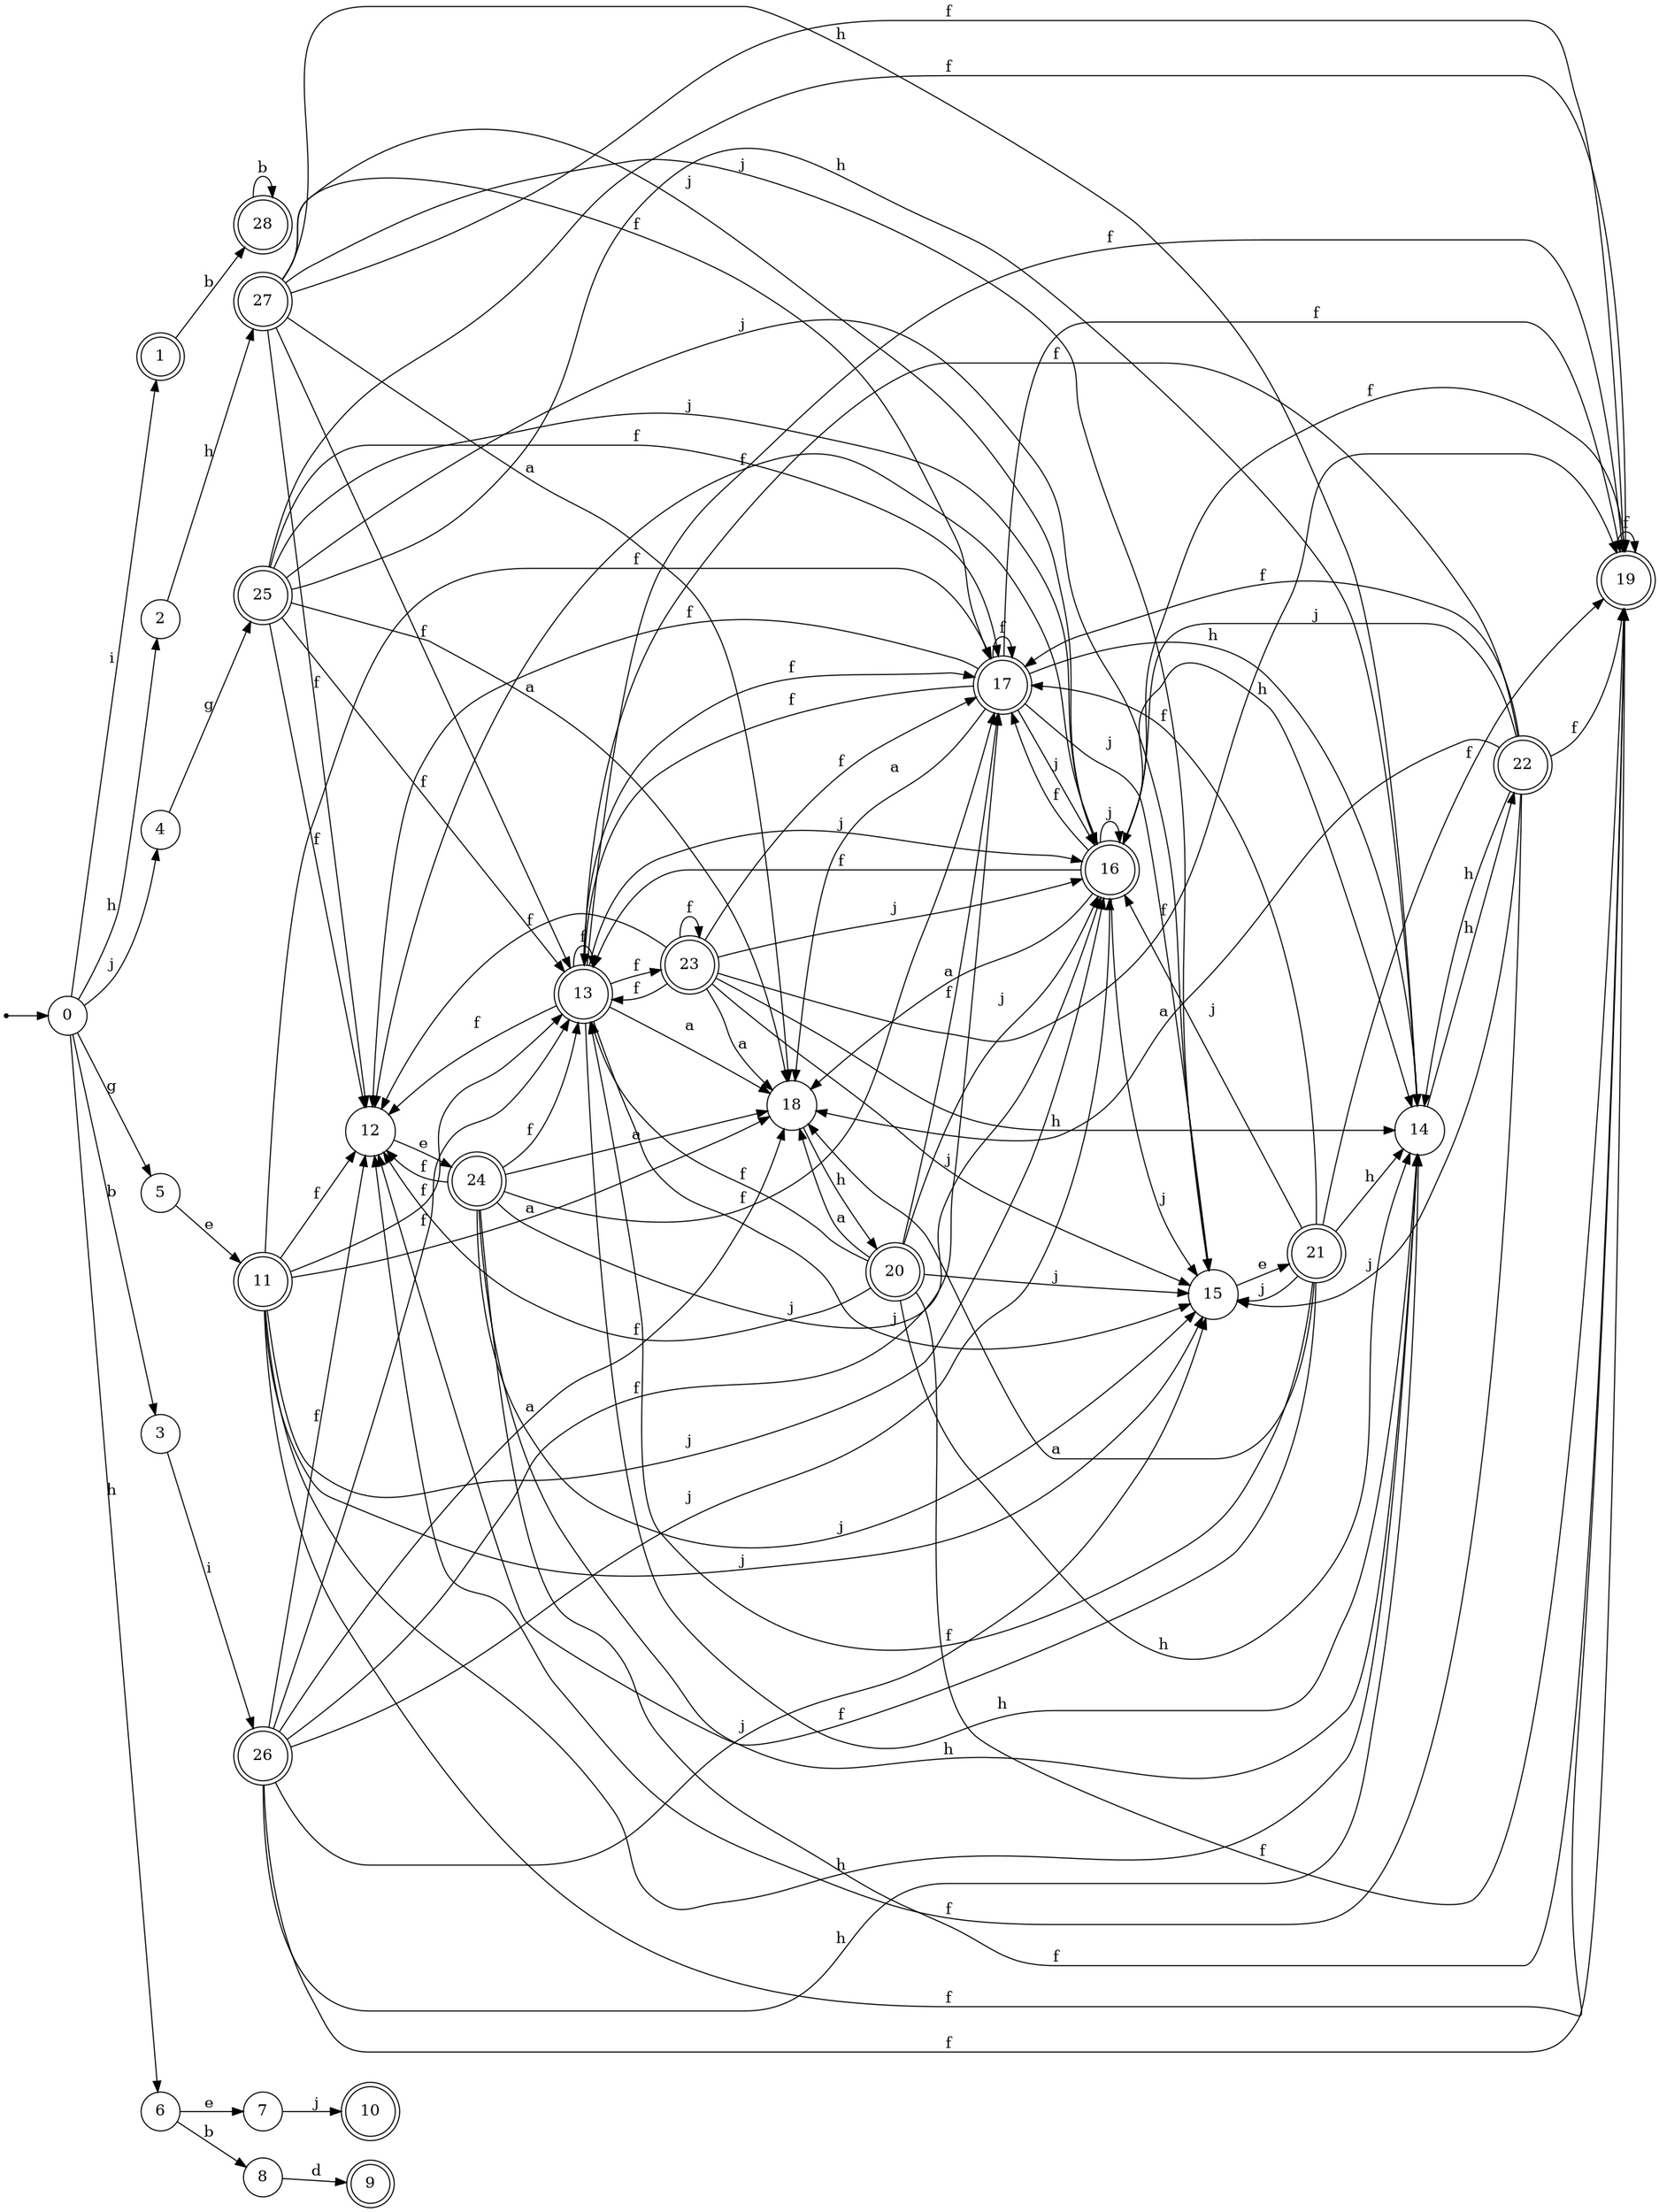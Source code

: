 digraph finite_state_machine {
rankdir=LR;
size="20,20";
node [shape = point]; "dummy0"
node [shape = circle]; "0";
"dummy0" -> "0";
node [shape = doublecircle]; "1";node [shape = circle]; "2";
node [shape = circle]; "3";
node [shape = circle]; "4";
node [shape = circle]; "5";
node [shape = circle]; "6";
node [shape = circle]; "7";
node [shape = circle]; "8";
node [shape = doublecircle]; "9";node [shape = doublecircle]; "10";node [shape = doublecircle]; "11";node [shape = circle]; "12";
node [shape = doublecircle]; "13";node [shape = circle]; "14";
node [shape = circle]; "15";
node [shape = doublecircle]; "16";node [shape = doublecircle]; "17";node [shape = circle]; "18";
node [shape = doublecircle]; "19";node [shape = doublecircle]; "20";node [shape = doublecircle]; "21";node [shape = doublecircle]; "22";node [shape = doublecircle]; "23";node [shape = doublecircle]; "24";node [shape = doublecircle]; "25";node [shape = doublecircle]; "26";node [shape = doublecircle]; "27";node [shape = doublecircle]; "28";"0" -> "1" [label = "i"];
 "0" -> "2" [label = "h"];
 "0" -> "6" [label = "h"];
 "0" -> "3" [label = "b"];
 "0" -> "4" [label = "j"];
 "0" -> "5" [label = "g"];
 "6" -> "7" [label = "e"];
 "6" -> "8" [label = "b"];
 "8" -> "9" [label = "d"];
 "7" -> "10" [label = "j"];
 "5" -> "11" [label = "e"];
 "11" -> "17" [label = "f"];
 "11" -> "19" [label = "f"];
 "11" -> "12" [label = "f"];
 "11" -> "13" [label = "f"];
 "11" -> "14" [label = "h"];
 "11" -> "16" [label = "j"];
 "11" -> "15" [label = "j"];
 "11" -> "18" [label = "a"];
 "19" -> "19" [label = "f"];
 "18" -> "20" [label = "h"];
 "20" -> "18" [label = "a"];
 "20" -> "17" [label = "f"];
 "20" -> "19" [label = "f"];
 "20" -> "12" [label = "f"];
 "20" -> "13" [label = "f"];
 "20" -> "14" [label = "h"];
 "20" -> "16" [label = "j"];
 "20" -> "15" [label = "j"];
 "17" -> "17" [label = "f"];
 "17" -> "19" [label = "f"];
 "17" -> "12" [label = "f"];
 "17" -> "13" [label = "f"];
 "17" -> "14" [label = "h"];
 "17" -> "16" [label = "j"];
 "17" -> "15" [label = "j"];
 "17" -> "18" [label = "a"];
 "16" -> "16" [label = "j"];
 "16" -> "15" [label = "j"];
 "16" -> "17" [label = "f"];
 "16" -> "19" [label = "f"];
 "16" -> "12" [label = "f"];
 "16" -> "13" [label = "f"];
 "16" -> "14" [label = "h"];
 "16" -> "18" [label = "a"];
 "15" -> "21" [label = "e"];
 "21" -> "16" [label = "j"];
 "21" -> "15" [label = "j"];
 "21" -> "17" [label = "f"];
 "21" -> "19" [label = "f"];
 "21" -> "12" [label = "f"];
 "21" -> "13" [label = "f"];
 "21" -> "14" [label = "h"];
 "21" -> "18" [label = "a"];
 "14" -> "22" [label = "h"];
 "22" -> "14" [label = "h"];
 "22" -> "17" [label = "f"];
 "22" -> "19" [label = "f"];
 "22" -> "12" [label = "f"];
 "22" -> "13" [label = "f"];
 "22" -> "16" [label = "j"];
 "22" -> "15" [label = "j"];
 "22" -> "18" [label = "a"];
 "13" -> "17" [label = "f"];
 "13" -> "19" [label = "f"];
 "13" -> "23" [label = "f"];
 "13" -> "12" [label = "f"];
 "13" -> "13" [label = "f"];
 "13" -> "14" [label = "h"];
 "13" -> "16" [label = "j"];
 "13" -> "15" [label = "j"];
 "13" -> "18" [label = "a"];
 "23" -> "17" [label = "f"];
 "23" -> "19" [label = "f"];
 "23" -> "23" [label = "f"];
 "23" -> "12" [label = "f"];
 "23" -> "13" [label = "f"];
 "23" -> "14" [label = "h"];
 "23" -> "16" [label = "j"];
 "23" -> "15" [label = "j"];
 "23" -> "18" [label = "a"];
 "12" -> "24" [label = "e"];
 "24" -> "17" [label = "f"];
 "24" -> "19" [label = "f"];
 "24" -> "12" [label = "f"];
 "24" -> "13" [label = "f"];
 "24" -> "14" [label = "h"];
 "24" -> "16" [label = "j"];
 "24" -> "15" [label = "j"];
 "24" -> "18" [label = "a"];
 "4" -> "25" [label = "g"];
 "25" -> "17" [label = "f"];
 "25" -> "19" [label = "f"];
 "25" -> "12" [label = "f"];
 "25" -> "13" [label = "f"];
 "25" -> "14" [label = "h"];
 "25" -> "16" [label = "j"];
 "25" -> "15" [label = "j"];
 "25" -> "18" [label = "a"];
 "3" -> "26" [label = "i"];
 "26" -> "17" [label = "f"];
 "26" -> "19" [label = "f"];
 "26" -> "12" [label = "f"];
 "26" -> "13" [label = "f"];
 "26" -> "14" [label = "h"];
 "26" -> "16" [label = "j"];
 "26" -> "15" [label = "j"];
 "26" -> "18" [label = "a"];
 "2" -> "27" [label = "h"];
 "27" -> "17" [label = "f"];
 "27" -> "19" [label = "f"];
 "27" -> "12" [label = "f"];
 "27" -> "13" [label = "f"];
 "27" -> "14" [label = "h"];
 "27" -> "16" [label = "j"];
 "27" -> "15" [label = "j"];
 "27" -> "18" [label = "a"];
 "1" -> "28" [label = "b"];
 "28" -> "28" [label = "b"];
 }

